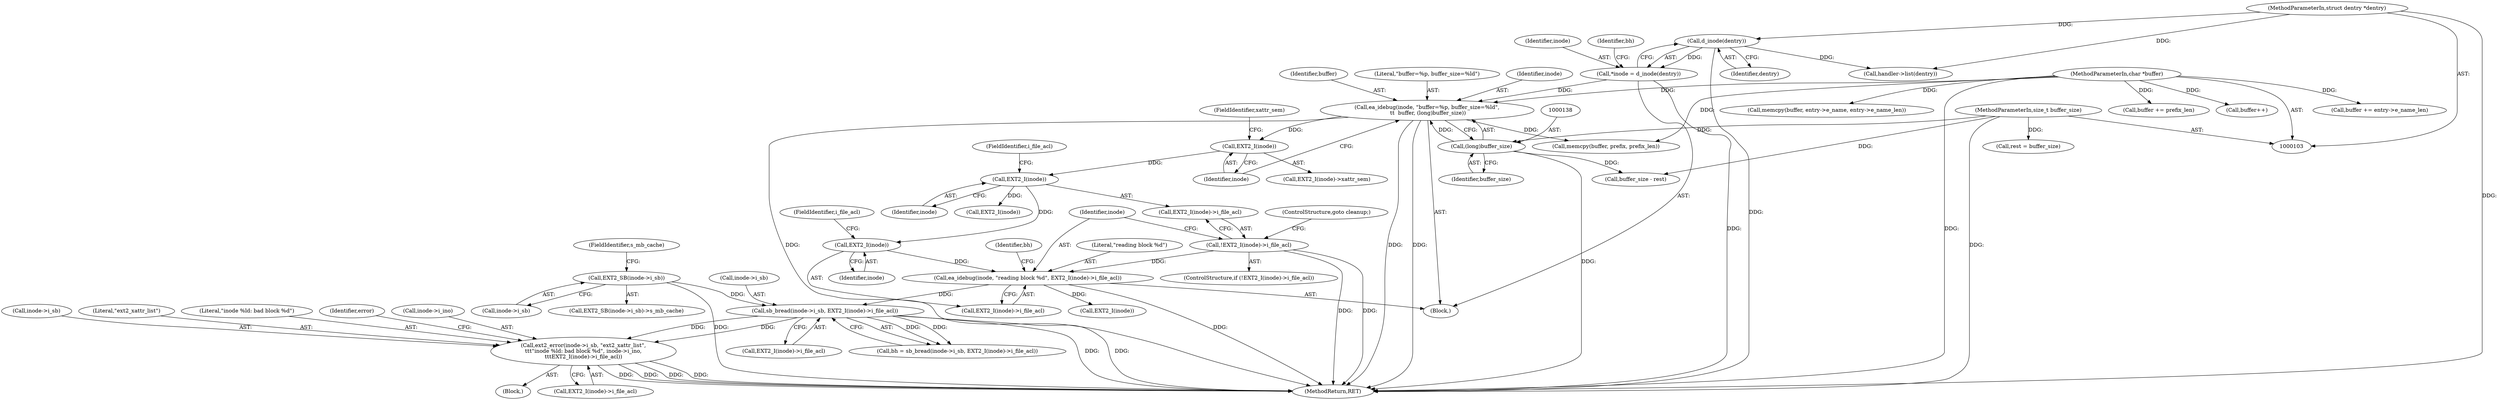 digraph "0_linux_be0726d33cb8f411945884664924bed3cb8c70ee_8@pointer" {
"1000221" [label="(Call,ext2_error(inode->i_sb, \"ext2_xattr_list\",\n\t\t\t\"inode %ld: bad block %d\", inode->i_ino,\n\t\t\tEXT2_I(inode)->i_file_acl))"];
"1000165" [label="(Call,sb_bread(inode->i_sb, EXT2_I(inode)->i_file_acl))"];
"1000128" [label="(Call,EXT2_SB(inode->i_sb))"];
"1000156" [label="(Call,ea_idebug(inode, \"reading block %d\", EXT2_I(inode)->i_file_acl))"];
"1000160" [label="(Call,EXT2_I(inode))"];
"1000152" [label="(Call,EXT2_I(inode))"];
"1000143" [label="(Call,EXT2_I(inode))"];
"1000133" [label="(Call,ea_idebug(inode, \"buffer=%p, buffer_size=%ld\",\n \t\t  buffer, (long)buffer_size))"];
"1000109" [label="(Call,*inode = d_inode(dentry))"];
"1000111" [label="(Call,d_inode(dentry))"];
"1000104" [label="(MethodParameterIn,struct dentry *dentry)"];
"1000105" [label="(MethodParameterIn,char *buffer)"];
"1000137" [label="(Call,(long)buffer_size)"];
"1000106" [label="(MethodParameterIn,size_t buffer_size)"];
"1000150" [label="(Call,!EXT2_I(inode)->i_file_acl)"];
"1000336" [label="(Call,buffer += prefix_len)"];
"1000157" [label="(Identifier,inode)"];
"1000226" [label="(Literal,\"inode %ld: bad block %d\")"];
"1000154" [label="(FieldIdentifier,i_file_acl)"];
"1000354" [label="(Call,buffer++)"];
"1000162" [label="(FieldIdentifier,i_file_acl)"];
"1000142" [label="(Call,EXT2_I(inode)->xattr_sem)"];
"1000105" [label="(MethodParameterIn,char *buffer)"];
"1000153" [label="(Identifier,inode)"];
"1000110" [label="(Identifier,inode)"];
"1000235" [label="(Identifier,error)"];
"1000156" [label="(Call,ea_idebug(inode, \"reading block %d\", EXT2_I(inode)->i_file_acl))"];
"1000115" [label="(Identifier,bh)"];
"1000163" [label="(Call,bh = sb_bread(inode->i_sb, EXT2_I(inode)->i_file_acl))"];
"1000227" [label="(Call,inode->i_ino)"];
"1000155" [label="(ControlStructure,goto cleanup;)"];
"1000136" [label="(Identifier,buffer)"];
"1000170" [label="(Call,EXT2_I(inode))"];
"1000161" [label="(Identifier,inode)"];
"1000332" [label="(Call,memcpy(buffer, prefix, prefix_len))"];
"1000129" [label="(Call,inode->i_sb)"];
"1000135" [label="(Literal,\"buffer=%p, buffer_size=%ld\")"];
"1000150" [label="(Call,!EXT2_I(inode)->i_file_acl)"];
"1000151" [label="(Call,EXT2_I(inode)->i_file_acl)"];
"1000164" [label="(Identifier,bh)"];
"1000219" [label="(Block,)"];
"1000160" [label="(Call,EXT2_I(inode))"];
"1000169" [label="(Call,EXT2_I(inode)->i_file_acl)"];
"1000111" [label="(Call,d_inode(dentry))"];
"1000347" [label="(Call,buffer += entry->e_name_len)"];
"1000106" [label="(MethodParameterIn,size_t buffer_size)"];
"1000165" [label="(Call,sb_bread(inode->i_sb, EXT2_I(inode)->i_file_acl))"];
"1000222" [label="(Call,inode->i_sb)"];
"1000112" [label="(Identifier,dentry)"];
"1000133" [label="(Call,ea_idebug(inode, \"buffer=%p, buffer_size=%ld\",\n \t\t  buffer, (long)buffer_size))"];
"1000107" [label="(Block,)"];
"1000230" [label="(Call,EXT2_I(inode)->i_file_acl)"];
"1000221" [label="(Call,ext2_error(inode->i_sb, \"ext2_xattr_list\",\n\t\t\t\"inode %ld: bad block %d\", inode->i_ino,\n\t\t\tEXT2_I(inode)->i_file_acl))"];
"1000134" [label="(Identifier,inode)"];
"1000145" [label="(FieldIdentifier,xattr_sem)"];
"1000298" [label="(Call,handler->list(dentry))"];
"1000376" [label="(MethodReturn,RET)"];
"1000371" [label="(Call,EXT2_I(inode))"];
"1000104" [label="(MethodParameterIn,struct dentry *dentry)"];
"1000339" [label="(Call,memcpy(buffer, entry->e_name, entry->e_name_len))"];
"1000128" [label="(Call,EXT2_SB(inode->i_sb))"];
"1000152" [label="(Call,EXT2_I(inode))"];
"1000149" [label="(ControlStructure,if (!EXT2_I(inode)->i_file_acl))"];
"1000225" [label="(Literal,\"ext2_xattr_list\")"];
"1000132" [label="(FieldIdentifier,s_mb_cache)"];
"1000158" [label="(Literal,\"reading block %d\")"];
"1000139" [label="(Identifier,buffer_size)"];
"1000120" [label="(Call,rest = buffer_size)"];
"1000137" [label="(Call,(long)buffer_size)"];
"1000127" [label="(Call,EXT2_SB(inode->i_sb)->s_mb_cache)"];
"1000166" [label="(Call,inode->i_sb)"];
"1000159" [label="(Call,EXT2_I(inode)->i_file_acl)"];
"1000143" [label="(Call,EXT2_I(inode))"];
"1000109" [label="(Call,*inode = d_inode(dentry))"];
"1000362" [label="(Call,buffer_size - rest)"];
"1000144" [label="(Identifier,inode)"];
"1000221" -> "1000219"  [label="AST: "];
"1000221" -> "1000230"  [label="CFG: "];
"1000222" -> "1000221"  [label="AST: "];
"1000225" -> "1000221"  [label="AST: "];
"1000226" -> "1000221"  [label="AST: "];
"1000227" -> "1000221"  [label="AST: "];
"1000230" -> "1000221"  [label="AST: "];
"1000235" -> "1000221"  [label="CFG: "];
"1000221" -> "1000376"  [label="DDG: "];
"1000221" -> "1000376"  [label="DDG: "];
"1000221" -> "1000376"  [label="DDG: "];
"1000221" -> "1000376"  [label="DDG: "];
"1000165" -> "1000221"  [label="DDG: "];
"1000165" -> "1000221"  [label="DDG: "];
"1000165" -> "1000163"  [label="AST: "];
"1000165" -> "1000169"  [label="CFG: "];
"1000166" -> "1000165"  [label="AST: "];
"1000169" -> "1000165"  [label="AST: "];
"1000163" -> "1000165"  [label="CFG: "];
"1000165" -> "1000376"  [label="DDG: "];
"1000165" -> "1000376"  [label="DDG: "];
"1000165" -> "1000163"  [label="DDG: "];
"1000165" -> "1000163"  [label="DDG: "];
"1000128" -> "1000165"  [label="DDG: "];
"1000156" -> "1000165"  [label="DDG: "];
"1000128" -> "1000127"  [label="AST: "];
"1000128" -> "1000129"  [label="CFG: "];
"1000129" -> "1000128"  [label="AST: "];
"1000132" -> "1000128"  [label="CFG: "];
"1000128" -> "1000376"  [label="DDG: "];
"1000156" -> "1000107"  [label="AST: "];
"1000156" -> "1000159"  [label="CFG: "];
"1000157" -> "1000156"  [label="AST: "];
"1000158" -> "1000156"  [label="AST: "];
"1000159" -> "1000156"  [label="AST: "];
"1000164" -> "1000156"  [label="CFG: "];
"1000156" -> "1000376"  [label="DDG: "];
"1000160" -> "1000156"  [label="DDG: "];
"1000150" -> "1000156"  [label="DDG: "];
"1000156" -> "1000170"  [label="DDG: "];
"1000160" -> "1000159"  [label="AST: "];
"1000160" -> "1000161"  [label="CFG: "];
"1000161" -> "1000160"  [label="AST: "];
"1000162" -> "1000160"  [label="CFG: "];
"1000152" -> "1000160"  [label="DDG: "];
"1000152" -> "1000151"  [label="AST: "];
"1000152" -> "1000153"  [label="CFG: "];
"1000153" -> "1000152"  [label="AST: "];
"1000154" -> "1000152"  [label="CFG: "];
"1000143" -> "1000152"  [label="DDG: "];
"1000152" -> "1000371"  [label="DDG: "];
"1000143" -> "1000142"  [label="AST: "];
"1000143" -> "1000144"  [label="CFG: "];
"1000144" -> "1000143"  [label="AST: "];
"1000145" -> "1000143"  [label="CFG: "];
"1000133" -> "1000143"  [label="DDG: "];
"1000133" -> "1000107"  [label="AST: "];
"1000133" -> "1000137"  [label="CFG: "];
"1000134" -> "1000133"  [label="AST: "];
"1000135" -> "1000133"  [label="AST: "];
"1000136" -> "1000133"  [label="AST: "];
"1000137" -> "1000133"  [label="AST: "];
"1000144" -> "1000133"  [label="CFG: "];
"1000133" -> "1000376"  [label="DDG: "];
"1000133" -> "1000376"  [label="DDG: "];
"1000133" -> "1000376"  [label="DDG: "];
"1000109" -> "1000133"  [label="DDG: "];
"1000105" -> "1000133"  [label="DDG: "];
"1000137" -> "1000133"  [label="DDG: "];
"1000133" -> "1000332"  [label="DDG: "];
"1000109" -> "1000107"  [label="AST: "];
"1000109" -> "1000111"  [label="CFG: "];
"1000110" -> "1000109"  [label="AST: "];
"1000111" -> "1000109"  [label="AST: "];
"1000115" -> "1000109"  [label="CFG: "];
"1000109" -> "1000376"  [label="DDG: "];
"1000111" -> "1000109"  [label="DDG: "];
"1000111" -> "1000112"  [label="CFG: "];
"1000112" -> "1000111"  [label="AST: "];
"1000111" -> "1000376"  [label="DDG: "];
"1000104" -> "1000111"  [label="DDG: "];
"1000111" -> "1000298"  [label="DDG: "];
"1000104" -> "1000103"  [label="AST: "];
"1000104" -> "1000376"  [label="DDG: "];
"1000104" -> "1000298"  [label="DDG: "];
"1000105" -> "1000103"  [label="AST: "];
"1000105" -> "1000376"  [label="DDG: "];
"1000105" -> "1000332"  [label="DDG: "];
"1000105" -> "1000336"  [label="DDG: "];
"1000105" -> "1000339"  [label="DDG: "];
"1000105" -> "1000347"  [label="DDG: "];
"1000105" -> "1000354"  [label="DDG: "];
"1000137" -> "1000139"  [label="CFG: "];
"1000138" -> "1000137"  [label="AST: "];
"1000139" -> "1000137"  [label="AST: "];
"1000137" -> "1000376"  [label="DDG: "];
"1000106" -> "1000137"  [label="DDG: "];
"1000137" -> "1000362"  [label="DDG: "];
"1000106" -> "1000103"  [label="AST: "];
"1000106" -> "1000376"  [label="DDG: "];
"1000106" -> "1000120"  [label="DDG: "];
"1000106" -> "1000362"  [label="DDG: "];
"1000150" -> "1000149"  [label="AST: "];
"1000150" -> "1000151"  [label="CFG: "];
"1000151" -> "1000150"  [label="AST: "];
"1000155" -> "1000150"  [label="CFG: "];
"1000157" -> "1000150"  [label="CFG: "];
"1000150" -> "1000376"  [label="DDG: "];
"1000150" -> "1000376"  [label="DDG: "];
}
